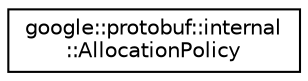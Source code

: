 digraph "类继承关系图"
{
 // LATEX_PDF_SIZE
  edge [fontname="Helvetica",fontsize="10",labelfontname="Helvetica",labelfontsize="10"];
  node [fontname="Helvetica",fontsize="10",shape=record];
  rankdir="LR";
  Node0 [label="google::protobuf::internal\l::AllocationPolicy",height=0.2,width=0.4,color="black", fillcolor="white", style="filled",URL="$structgoogle_1_1protobuf_1_1internal_1_1AllocationPolicy.html",tooltip=" "];
}
